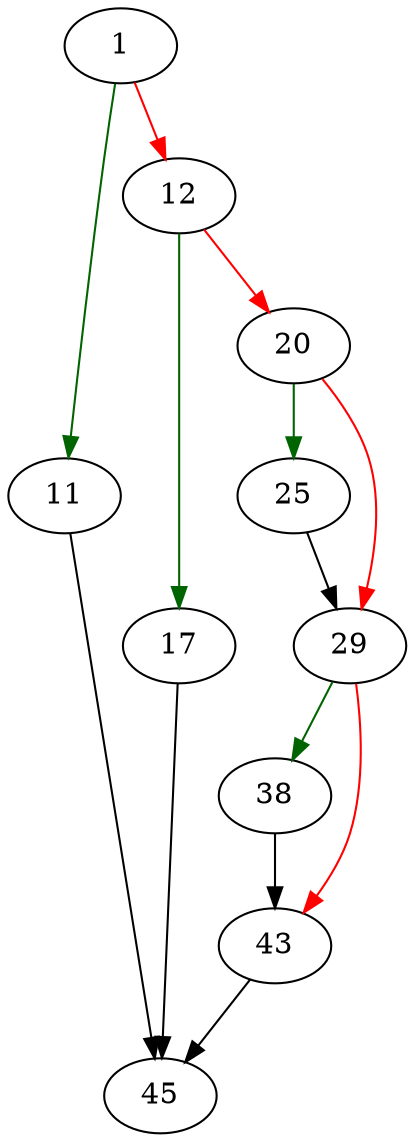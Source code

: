 strict digraph "sqlite3_soft_heap_limit64" {
	// Node definitions.
	1 [entry=true];
	11;
	12;
	45;
	17;
	20;
	25;
	29;
	38;
	43;

	// Edge definitions.
	1 -> 11 [
		color=darkgreen
		cond=true
	];
	1 -> 12 [
		color=red
		cond=false
	];
	11 -> 45;
	12 -> 17 [
		color=darkgreen
		cond=true
	];
	12 -> 20 [
		color=red
		cond=false
	];
	17 -> 45;
	20 -> 25 [
		color=darkgreen
		cond=true
	];
	20 -> 29 [
		color=red
		cond=false
	];
	25 -> 29;
	29 -> 38 [
		color=darkgreen
		cond=true
	];
	29 -> 43 [
		color=red
		cond=false
	];
	38 -> 43;
	43 -> 45;
}
